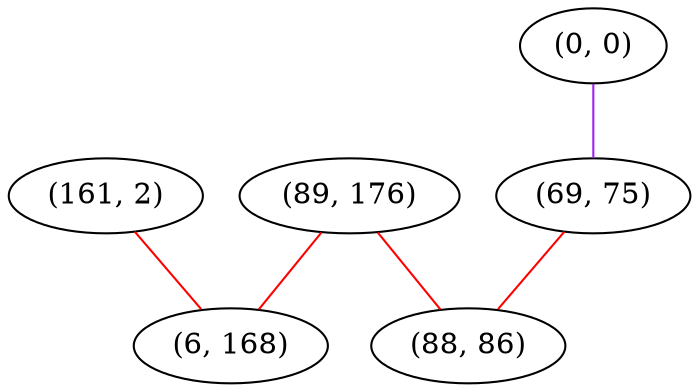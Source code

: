 graph "" {
"(161, 2)";
"(89, 176)";
"(0, 0)";
"(6, 168)";
"(69, 75)";
"(88, 86)";
"(161, 2)" -- "(6, 168)"  [color=red, key=0, weight=1];
"(89, 176)" -- "(88, 86)"  [color=red, key=0, weight=1];
"(89, 176)" -- "(6, 168)"  [color=red, key=0, weight=1];
"(0, 0)" -- "(69, 75)"  [color=purple, key=0, weight=4];
"(69, 75)" -- "(88, 86)"  [color=red, key=0, weight=1];
}
